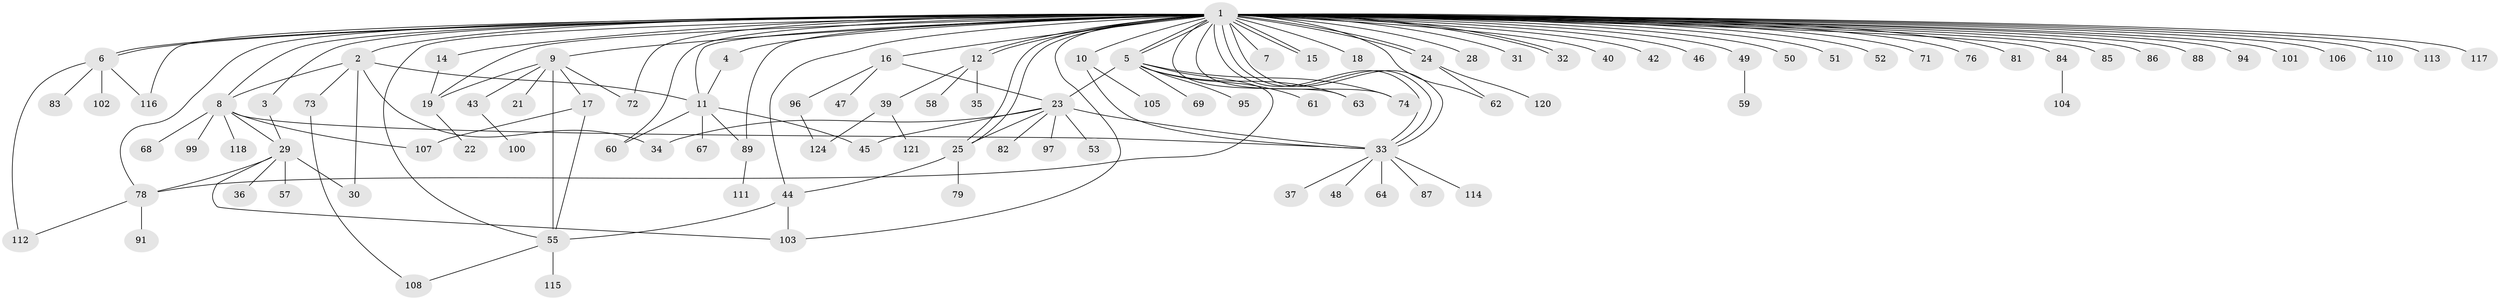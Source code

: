 // original degree distribution, {67: 0.008064516129032258, 8: 0.03225806451612903, 2: 0.20967741935483872, 10: 0.008064516129032258, 1: 0.5241935483870968, 9: 0.008064516129032258, 3: 0.10483870967741936, 7: 0.016129032258064516, 6: 0.008064516129032258, 4: 0.04032258064516129, 5: 0.03225806451612903, 12: 0.008064516129032258}
// Generated by graph-tools (version 1.1) at 2025/11/02/27/25 16:11:14]
// undirected, 102 vertices, 143 edges
graph export_dot {
graph [start="1"]
  node [color=gray90,style=filled];
  1 [super="+66"];
  2 [super="+13"];
  3;
  4;
  5 [super="+119"];
  6 [super="+26"];
  7;
  8 [super="+75"];
  9 [super="+122"];
  10 [super="+77"];
  11 [super="+27"];
  12 [super="+38"];
  14;
  15;
  16;
  17;
  18;
  19 [super="+20"];
  21;
  22;
  23 [super="+41"];
  24 [super="+54"];
  25;
  28 [super="+56"];
  29 [super="+70"];
  30;
  31;
  32;
  33 [super="+93"];
  34;
  35;
  36;
  37;
  39 [super="+90"];
  40;
  42;
  43 [super="+80"];
  44 [super="+98"];
  45;
  46;
  47;
  48;
  49;
  50;
  51;
  52;
  53;
  55 [super="+65"];
  57;
  58;
  59;
  60;
  61;
  62;
  63;
  64;
  67;
  68;
  69;
  71;
  72;
  73;
  74 [super="+92"];
  76;
  78 [super="+109"];
  79;
  81;
  82;
  83;
  84;
  85;
  86;
  87;
  88;
  89;
  91;
  94;
  95;
  96;
  97;
  99;
  100;
  101;
  102;
  103;
  104;
  105;
  106;
  107;
  108;
  110;
  111;
  112 [super="+123"];
  113;
  114;
  115;
  116;
  117;
  118;
  120;
  121;
  124;
  1 -- 2 [weight=3];
  1 -- 3;
  1 -- 4;
  1 -- 5;
  1 -- 5;
  1 -- 6;
  1 -- 6;
  1 -- 7;
  1 -- 8;
  1 -- 9;
  1 -- 10;
  1 -- 11 [weight=2];
  1 -- 12 [weight=2];
  1 -- 12;
  1 -- 14;
  1 -- 15;
  1 -- 15;
  1 -- 16;
  1 -- 18;
  1 -- 19;
  1 -- 24;
  1 -- 24;
  1 -- 25;
  1 -- 25;
  1 -- 28;
  1 -- 31;
  1 -- 32;
  1 -- 32;
  1 -- 33;
  1 -- 33;
  1 -- 33;
  1 -- 40;
  1 -- 42;
  1 -- 44;
  1 -- 46;
  1 -- 49;
  1 -- 50;
  1 -- 51;
  1 -- 52;
  1 -- 60;
  1 -- 62;
  1 -- 63;
  1 -- 71;
  1 -- 72;
  1 -- 76;
  1 -- 81;
  1 -- 84;
  1 -- 85;
  1 -- 86;
  1 -- 89;
  1 -- 94;
  1 -- 101;
  1 -- 103;
  1 -- 106;
  1 -- 110;
  1 -- 113;
  1 -- 116;
  1 -- 117;
  1 -- 88;
  1 -- 55;
  1 -- 78;
  1 -- 74;
  2 -- 8;
  2 -- 11;
  2 -- 30;
  2 -- 34;
  2 -- 73 [weight=2];
  3 -- 29;
  4 -- 11;
  5 -- 61;
  5 -- 63;
  5 -- 69;
  5 -- 74;
  5 -- 95;
  5 -- 23;
  5 -- 78;
  6 -- 83;
  6 -- 102;
  6 -- 112 [weight=2];
  6 -- 116;
  8 -- 29;
  8 -- 33;
  8 -- 68;
  8 -- 99;
  8 -- 107;
  8 -- 118;
  9 -- 17;
  9 -- 19;
  9 -- 21;
  9 -- 43;
  9 -- 55;
  9 -- 72;
  10 -- 105;
  10 -- 33;
  11 -- 45;
  11 -- 60;
  11 -- 67;
  11 -- 89;
  12 -- 35;
  12 -- 39;
  12 -- 58;
  14 -- 19;
  16 -- 23;
  16 -- 47;
  16 -- 96;
  17 -- 55;
  17 -- 107;
  19 -- 22;
  23 -- 34;
  23 -- 33;
  23 -- 97;
  23 -- 45;
  23 -- 82;
  23 -- 53;
  23 -- 25;
  24 -- 62;
  24 -- 120;
  25 -- 44;
  25 -- 79;
  29 -- 30;
  29 -- 36;
  29 -- 57;
  29 -- 78;
  29 -- 103;
  33 -- 37;
  33 -- 48;
  33 -- 64;
  33 -- 87;
  33 -- 114;
  39 -- 121;
  39 -- 124;
  43 -- 100;
  44 -- 55;
  44 -- 103;
  49 -- 59;
  55 -- 115;
  55 -- 108;
  73 -- 108;
  78 -- 91;
  78 -- 112;
  84 -- 104;
  89 -- 111;
  96 -- 124;
}
